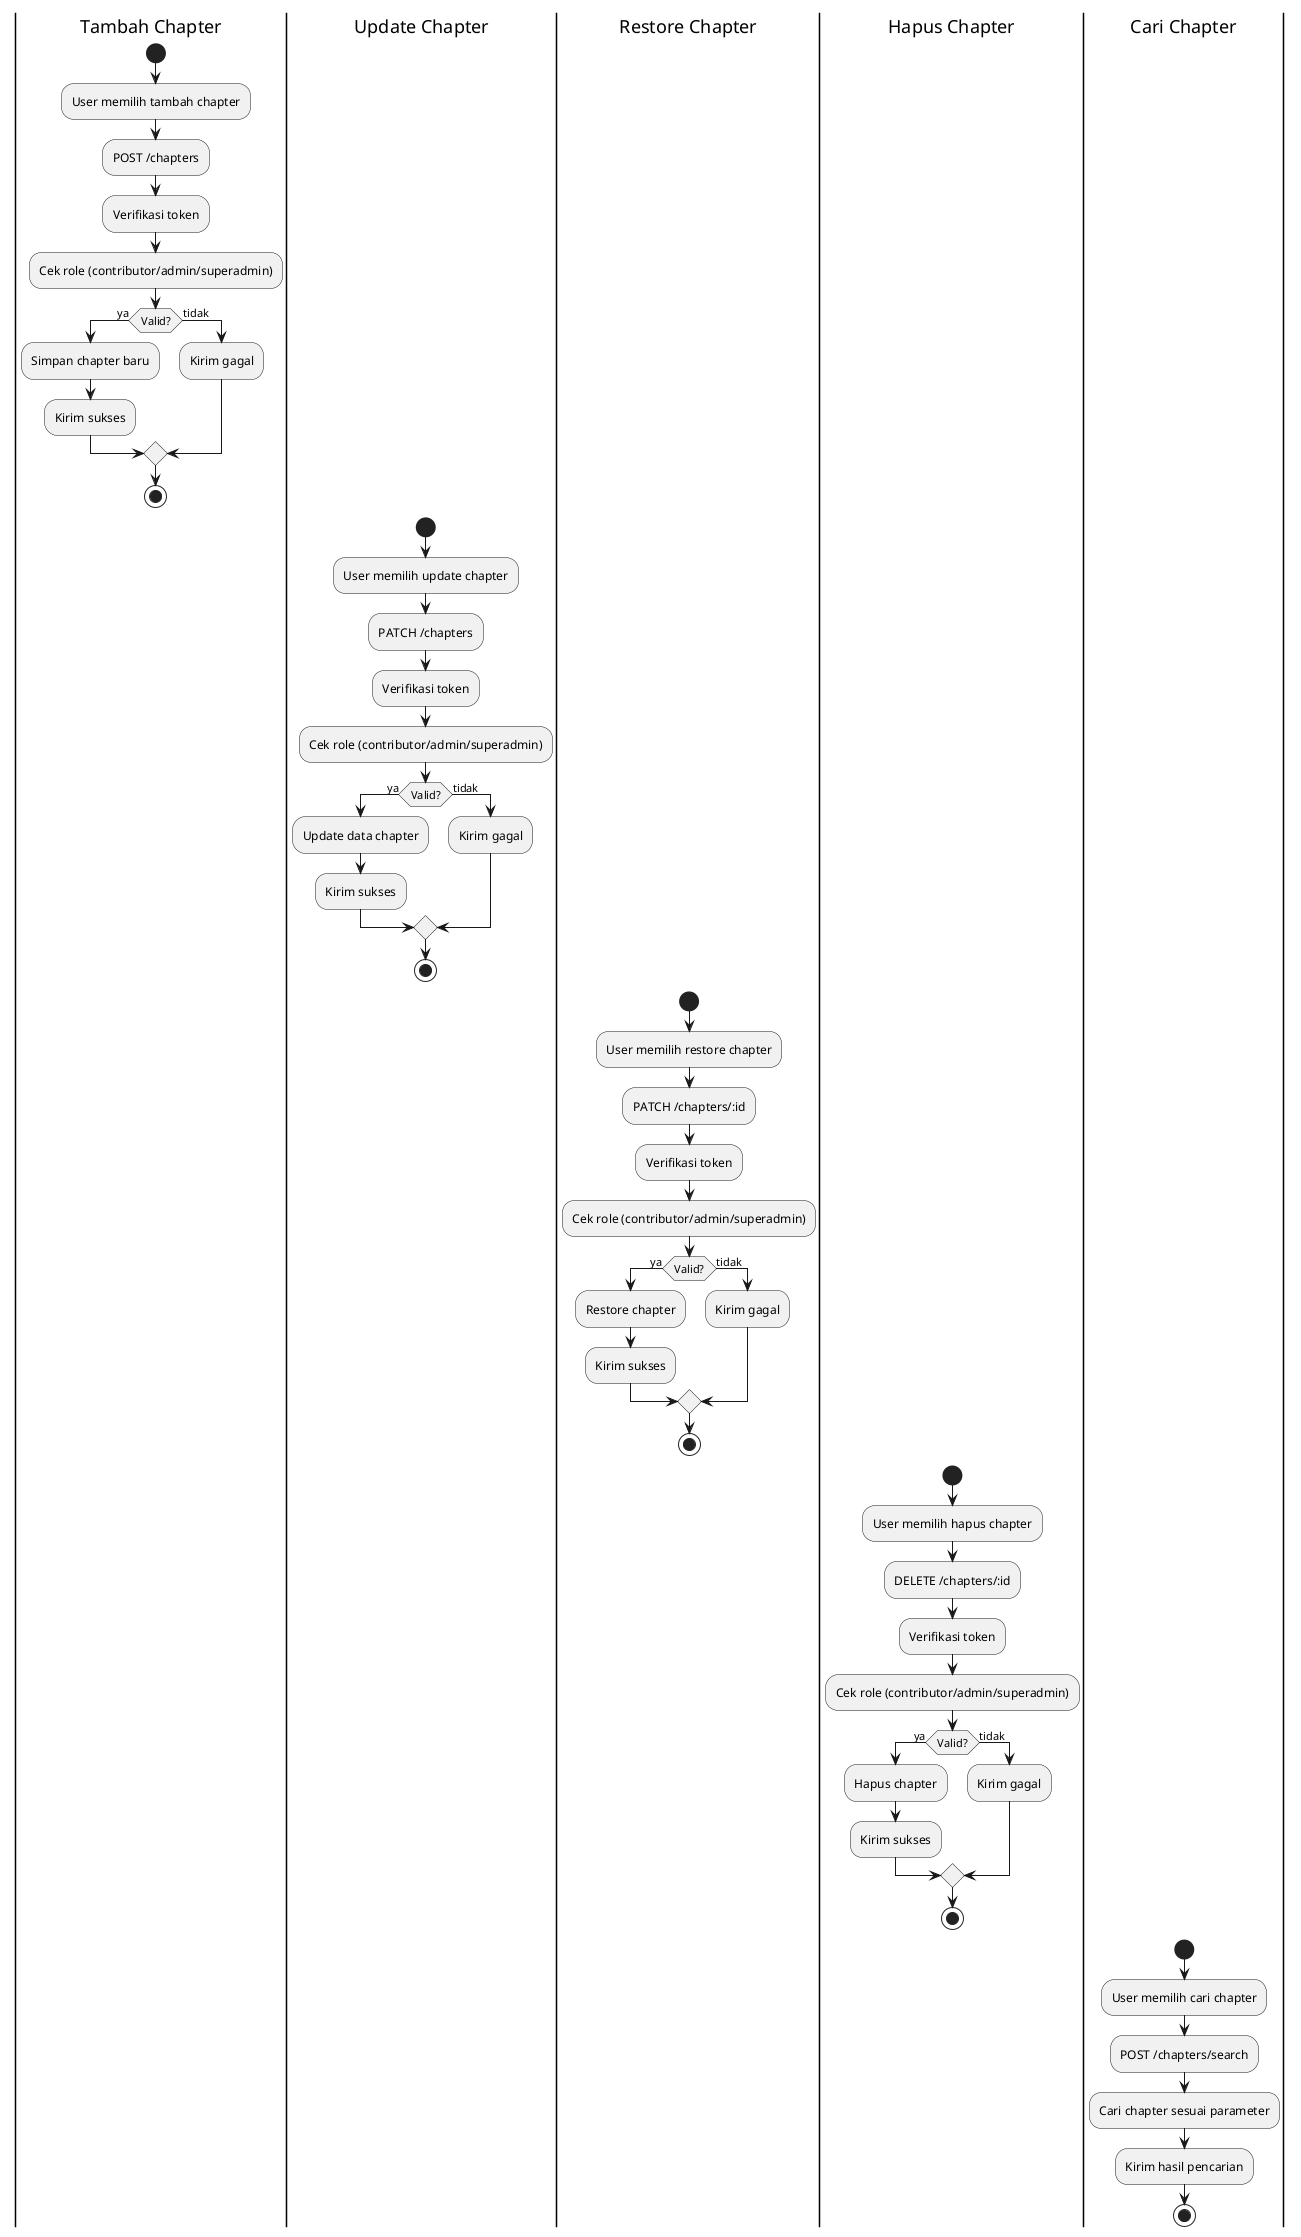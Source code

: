 @startuml

|Tambah Chapter|
start
:User memilih tambah chapter;
:POST /chapters;
:Verifikasi token;
:Cek role (contributor/admin/superadmin);
if (Valid?) then (ya)
  :Simpan chapter baru;
  :Kirim sukses;
else (tidak)
  :Kirim gagal;
endif
stop

|Update Chapter|
start
:User memilih update chapter;
:PATCH /chapters;
:Verifikasi token;
:Cek role (contributor/admin/superadmin);
if (Valid?) then (ya)
  :Update data chapter;
  :Kirim sukses;
else (tidak)
  :Kirim gagal;
endif
stop

|Restore Chapter|
start
:User memilih restore chapter;
:PATCH /chapters/:id;
:Verifikasi token;
:Cek role (contributor/admin/superadmin);
if (Valid?) then (ya)
  :Restore chapter;
  :Kirim sukses;
else (tidak)
  :Kirim gagal;
endif
stop

|Hapus Chapter|
start
:User memilih hapus chapter;
:DELETE /chapters/:id;
:Verifikasi token;
:Cek role (contributor/admin/superadmin);
if (Valid?) then (ya)
  :Hapus chapter;
  :Kirim sukses;
else (tidak)
  :Kirim gagal;
endif
stop

|Cari Chapter|
start
:User memilih cari chapter;
:POST /chapters/search;
:Cari chapter sesuai parameter;
:Kirim hasil pencarian;
stop

@enduml
